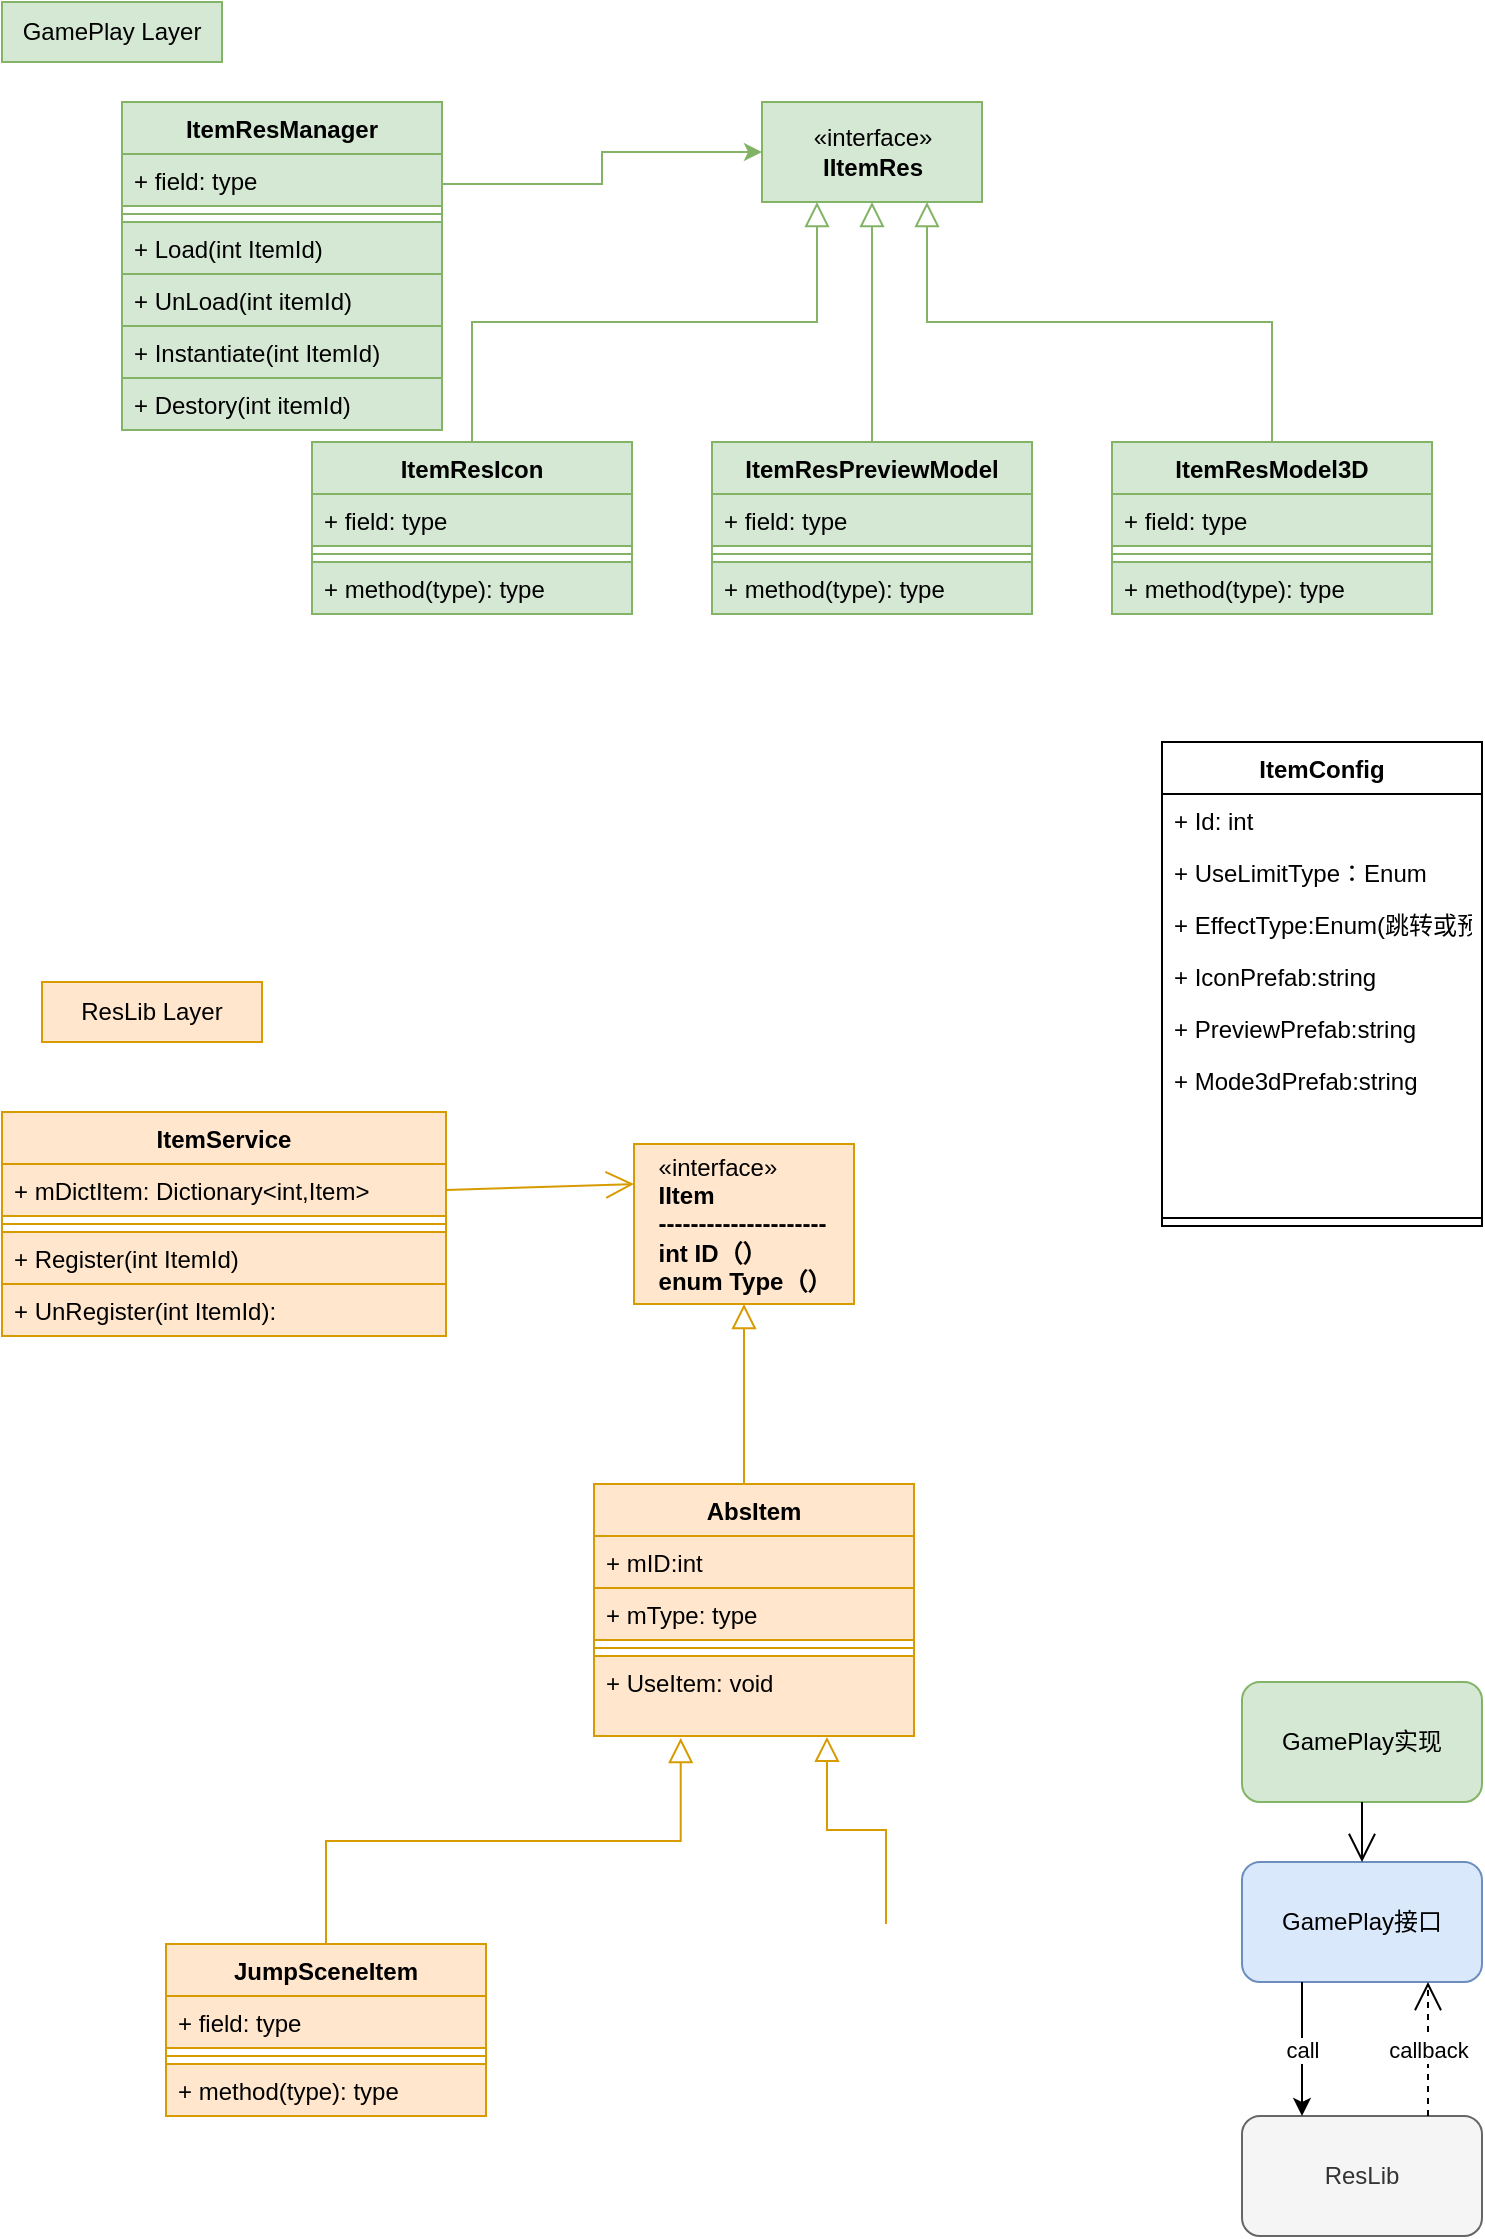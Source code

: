 <mxfile version="20.4.1" type="github">
  <diagram id="C5RBs43oDa-KdzZeNtuy" name="Page-1">
    <mxGraphModel dx="1414" dy="718" grid="1" gridSize="10" guides="1" tooltips="1" connect="1" arrows="1" fold="1" page="1" pageScale="1" pageWidth="827" pageHeight="1169" math="0" shadow="0">
      <root>
        <mxCell id="WIyWlLk6GJQsqaUBKTNV-0" />
        <mxCell id="WIyWlLk6GJQsqaUBKTNV-1" parent="WIyWlLk6GJQsqaUBKTNV-0" />
        <mxCell id="Y4pamUnvSkNG5i5OnJBw-0" value="&lt;div style=&quot;text-align: left;&quot;&gt;&lt;span style=&quot;background-color: initial;&quot;&gt;«interface»&lt;/span&gt;&lt;/div&gt;&lt;b&gt;&lt;div style=&quot;text-align: left;&quot;&gt;&lt;b style=&quot;background-color: initial;&quot;&gt;IItem&lt;/b&gt;&lt;/div&gt;&lt;div style=&quot;text-align: left;&quot;&gt;&lt;b style=&quot;background-color: initial;&quot;&gt;---------------------&lt;/b&gt;&lt;/div&gt;&lt;div style=&quot;text-align: left;&quot;&gt;&lt;b style=&quot;background-color: initial;&quot;&gt;int ID（）&lt;/b&gt;&lt;/div&gt;&lt;div style=&quot;text-align: left;&quot;&gt;&lt;b style=&quot;background-color: initial;&quot;&gt;enum Type（）&lt;/b&gt;&lt;/div&gt;&lt;/b&gt;" style="html=1;fillColor=#ffe6cc;strokeColor=#d79b00;" vertex="1" parent="WIyWlLk6GJQsqaUBKTNV-1">
          <mxGeometry x="336" y="601" width="110" height="80" as="geometry" />
        </mxCell>
        <mxCell id="Y4pamUnvSkNG5i5OnJBw-5" value="AbsItem" style="swimlane;fontStyle=1;align=center;verticalAlign=top;childLayout=stackLayout;horizontal=1;startSize=26;horizontalStack=0;resizeParent=1;resizeParentMax=0;resizeLast=0;collapsible=1;marginBottom=0;fillColor=#ffe6cc;strokeColor=#d79b00;" vertex="1" parent="WIyWlLk6GJQsqaUBKTNV-1">
          <mxGeometry x="316" y="771" width="160" height="126" as="geometry" />
        </mxCell>
        <mxCell id="Y4pamUnvSkNG5i5OnJBw-11" value="+ mID:int" style="text;strokeColor=#d79b00;fillColor=#ffe6cc;align=left;verticalAlign=top;spacingLeft=4;spacingRight=4;overflow=hidden;rotatable=0;points=[[0,0.5],[1,0.5]];portConstraint=eastwest;" vertex="1" parent="Y4pamUnvSkNG5i5OnJBw-5">
          <mxGeometry y="26" width="160" height="26" as="geometry" />
        </mxCell>
        <mxCell id="Y4pamUnvSkNG5i5OnJBw-6" value="+ mType: type&#xa;&#xa;&#xa;&#xa;&#xa;&#xa;&#xa;&#xa;" style="text;strokeColor=#d79b00;fillColor=#ffe6cc;align=left;verticalAlign=top;spacingLeft=4;spacingRight=4;overflow=hidden;rotatable=0;points=[[0,0.5],[1,0.5]];portConstraint=eastwest;" vertex="1" parent="Y4pamUnvSkNG5i5OnJBw-5">
          <mxGeometry y="52" width="160" height="26" as="geometry" />
        </mxCell>
        <mxCell id="Y4pamUnvSkNG5i5OnJBw-7" value="" style="line;strokeWidth=1;fillColor=#ffe6cc;align=left;verticalAlign=middle;spacingTop=-1;spacingLeft=3;spacingRight=3;rotatable=0;labelPosition=right;points=[];portConstraint=eastwest;strokeColor=#d79b00;" vertex="1" parent="Y4pamUnvSkNG5i5OnJBw-5">
          <mxGeometry y="78" width="160" height="8" as="geometry" />
        </mxCell>
        <mxCell id="Y4pamUnvSkNG5i5OnJBw-8" value="+ UseItem: void" style="text;strokeColor=#d79b00;fillColor=#ffe6cc;align=left;verticalAlign=top;spacingLeft=4;spacingRight=4;overflow=hidden;rotatable=0;points=[[0,0.5],[1,0.5]];portConstraint=eastwest;" vertex="1" parent="Y4pamUnvSkNG5i5OnJBw-5">
          <mxGeometry y="86" width="160" height="40" as="geometry" />
        </mxCell>
        <mxCell id="Y4pamUnvSkNG5i5OnJBw-9" value="" style="endArrow=block;endSize=10;endFill=0;shadow=0;strokeWidth=1;rounded=0;edgeStyle=elbowEdgeStyle;elbow=vertical;entryX=0.5;entryY=1;entryDx=0;entryDy=0;fillColor=#ffe6cc;strokeColor=#d79b00;" edge="1" parent="WIyWlLk6GJQsqaUBKTNV-1" target="Y4pamUnvSkNG5i5OnJBw-0">
          <mxGeometry width="160" relative="1" as="geometry">
            <mxPoint x="391" y="771" as="sourcePoint" />
            <mxPoint x="536" y="1209" as="targetPoint" />
          </mxGeometry>
        </mxCell>
        <mxCell id="Y4pamUnvSkNG5i5OnJBw-12" value="ItemService" style="swimlane;fontStyle=1;align=center;verticalAlign=top;childLayout=stackLayout;horizontal=1;startSize=26;horizontalStack=0;resizeParent=1;resizeParentMax=0;resizeLast=0;collapsible=1;marginBottom=0;fillColor=#ffe6cc;strokeColor=#d79b00;" vertex="1" parent="WIyWlLk6GJQsqaUBKTNV-1">
          <mxGeometry x="20" y="585" width="222" height="112" as="geometry" />
        </mxCell>
        <mxCell id="Y4pamUnvSkNG5i5OnJBw-13" value="+ mDictItem: Dictionary&lt;int,Item&gt;" style="text;strokeColor=#d79b00;fillColor=#ffe6cc;align=left;verticalAlign=top;spacingLeft=4;spacingRight=4;overflow=hidden;rotatable=0;points=[[0,0.5],[1,0.5]];portConstraint=eastwest;" vertex="1" parent="Y4pamUnvSkNG5i5OnJBw-12">
          <mxGeometry y="26" width="222" height="26" as="geometry" />
        </mxCell>
        <mxCell id="Y4pamUnvSkNG5i5OnJBw-14" value="" style="line;strokeWidth=1;fillColor=#ffe6cc;align=left;verticalAlign=middle;spacingTop=-1;spacingLeft=3;spacingRight=3;rotatable=0;labelPosition=right;points=[];portConstraint=eastwest;strokeColor=#d79b00;" vertex="1" parent="Y4pamUnvSkNG5i5OnJBw-12">
          <mxGeometry y="52" width="222" height="8" as="geometry" />
        </mxCell>
        <mxCell id="Y4pamUnvSkNG5i5OnJBw-16" value="+ Register(int ItemId)" style="text;strokeColor=#d79b00;fillColor=#ffe6cc;align=left;verticalAlign=top;spacingLeft=4;spacingRight=4;overflow=hidden;rotatable=0;points=[[0,0.5],[1,0.5]];portConstraint=eastwest;" vertex="1" parent="Y4pamUnvSkNG5i5OnJBw-12">
          <mxGeometry y="60" width="222" height="26" as="geometry" />
        </mxCell>
        <mxCell id="Y4pamUnvSkNG5i5OnJBw-15" value="+ UnRegister(int ItemId):" style="text;strokeColor=#d79b00;fillColor=#ffe6cc;align=left;verticalAlign=top;spacingLeft=4;spacingRight=4;overflow=hidden;rotatable=0;points=[[0,0.5],[1,0.5]];portConstraint=eastwest;" vertex="1" parent="Y4pamUnvSkNG5i5OnJBw-12">
          <mxGeometry y="86" width="222" height="26" as="geometry" />
        </mxCell>
        <mxCell id="Y4pamUnvSkNG5i5OnJBw-18" value="" style="endArrow=open;endFill=1;endSize=12;html=1;rounded=0;exitX=1;exitY=0.5;exitDx=0;exitDy=0;entryX=0;entryY=0.25;entryDx=0;entryDy=0;fillColor=#ffe6cc;strokeColor=#d79b00;" edge="1" parent="WIyWlLk6GJQsqaUBKTNV-1" source="Y4pamUnvSkNG5i5OnJBw-13" target="Y4pamUnvSkNG5i5OnJBw-0">
          <mxGeometry width="160" relative="1" as="geometry">
            <mxPoint x="52" y="841" as="sourcePoint" />
            <mxPoint x="212" y="841" as="targetPoint" />
          </mxGeometry>
        </mxCell>
        <mxCell id="Y4pamUnvSkNG5i5OnJBw-19" value="JumpSceneItem" style="swimlane;fontStyle=1;align=center;verticalAlign=top;childLayout=stackLayout;horizontal=1;startSize=26;horizontalStack=0;resizeParent=1;resizeParentMax=0;resizeLast=0;collapsible=1;marginBottom=0;fillColor=#ffe6cc;strokeColor=#d79b00;" vertex="1" parent="WIyWlLk6GJQsqaUBKTNV-1">
          <mxGeometry x="102" y="1001" width="160" height="86" as="geometry" />
        </mxCell>
        <mxCell id="Y4pamUnvSkNG5i5OnJBw-20" value="+ field: type" style="text;strokeColor=#d79b00;fillColor=#ffe6cc;align=left;verticalAlign=top;spacingLeft=4;spacingRight=4;overflow=hidden;rotatable=0;points=[[0,0.5],[1,0.5]];portConstraint=eastwest;" vertex="1" parent="Y4pamUnvSkNG5i5OnJBw-19">
          <mxGeometry y="26" width="160" height="26" as="geometry" />
        </mxCell>
        <mxCell id="Y4pamUnvSkNG5i5OnJBw-21" value="" style="line;strokeWidth=1;fillColor=#ffe6cc;align=left;verticalAlign=middle;spacingTop=-1;spacingLeft=3;spacingRight=3;rotatable=0;labelPosition=right;points=[];portConstraint=eastwest;strokeColor=#d79b00;" vertex="1" parent="Y4pamUnvSkNG5i5OnJBw-19">
          <mxGeometry y="52" width="160" height="8" as="geometry" />
        </mxCell>
        <mxCell id="Y4pamUnvSkNG5i5OnJBw-22" value="+ method(type): type" style="text;strokeColor=#d79b00;fillColor=#ffe6cc;align=left;verticalAlign=top;spacingLeft=4;spacingRight=4;overflow=hidden;rotatable=0;points=[[0,0.5],[1,0.5]];portConstraint=eastwest;" vertex="1" parent="Y4pamUnvSkNG5i5OnJBw-19">
          <mxGeometry y="60" width="160" height="26" as="geometry" />
        </mxCell>
        <mxCell id="Y4pamUnvSkNG5i5OnJBw-27" value="" style="endArrow=block;endSize=10;endFill=0;shadow=0;strokeWidth=1;rounded=0;edgeStyle=elbowEdgeStyle;elbow=vertical;exitX=0.5;exitY=0;exitDx=0;exitDy=0;entryX=0.271;entryY=1.025;entryDx=0;entryDy=0;entryPerimeter=0;fillColor=#ffe6cc;strokeColor=#d79b00;" edge="1" parent="WIyWlLk6GJQsqaUBKTNV-1" source="Y4pamUnvSkNG5i5OnJBw-19" target="Y4pamUnvSkNG5i5OnJBw-8">
          <mxGeometry width="160" relative="1" as="geometry">
            <mxPoint x="401" y="781" as="sourcePoint" />
            <mxPoint x="396" y="891" as="targetPoint" />
          </mxGeometry>
        </mxCell>
        <mxCell id="Y4pamUnvSkNG5i5OnJBw-28" value="" style="endArrow=block;endSize=10;endFill=0;shadow=0;strokeWidth=1;rounded=0;edgeStyle=elbowEdgeStyle;elbow=vertical;entryX=0.728;entryY=1.011;entryDx=0;entryDy=0;entryPerimeter=0;fillColor=#ffe6cc;strokeColor=#d79b00;" edge="1" parent="WIyWlLk6GJQsqaUBKTNV-1" target="Y4pamUnvSkNG5i5OnJBw-8">
          <mxGeometry width="160" relative="1" as="geometry">
            <mxPoint x="462" y="991" as="sourcePoint" />
            <mxPoint x="402" y="901" as="targetPoint" />
          </mxGeometry>
        </mxCell>
        <mxCell id="Y4pamUnvSkNG5i5OnJBw-49" style="edgeStyle=orthogonalEdgeStyle;rounded=0;orthogonalLoop=1;jettySize=auto;html=1;exitX=1;exitY=0.25;exitDx=0;exitDy=0;entryX=0;entryY=0.5;entryDx=0;entryDy=0;fillColor=#d5e8d4;strokeColor=#82b366;" edge="1" parent="WIyWlLk6GJQsqaUBKTNV-1" source="Y4pamUnvSkNG5i5OnJBw-29" target="Y4pamUnvSkNG5i5OnJBw-33">
          <mxGeometry relative="1" as="geometry" />
        </mxCell>
        <mxCell id="Y4pamUnvSkNG5i5OnJBw-29" value="ItemResManager" style="swimlane;fontStyle=1;align=center;verticalAlign=top;childLayout=stackLayout;horizontal=1;startSize=26;horizontalStack=0;resizeParent=1;resizeParentMax=0;resizeLast=0;collapsible=1;marginBottom=0;fillColor=#d5e8d4;strokeColor=#82b366;" vertex="1" parent="WIyWlLk6GJQsqaUBKTNV-1">
          <mxGeometry x="80" y="80" width="160" height="164" as="geometry" />
        </mxCell>
        <mxCell id="Y4pamUnvSkNG5i5OnJBw-30" value="+ field: type" style="text;strokeColor=#82b366;fillColor=#d5e8d4;align=left;verticalAlign=top;spacingLeft=4;spacingRight=4;overflow=hidden;rotatable=0;points=[[0,0.5],[1,0.5]];portConstraint=eastwest;" vertex="1" parent="Y4pamUnvSkNG5i5OnJBw-29">
          <mxGeometry y="26" width="160" height="26" as="geometry" />
        </mxCell>
        <mxCell id="Y4pamUnvSkNG5i5OnJBw-31" value="" style="line;strokeWidth=1;fillColor=#d5e8d4;align=left;verticalAlign=middle;spacingTop=-1;spacingLeft=3;spacingRight=3;rotatable=0;labelPosition=right;points=[];portConstraint=eastwest;strokeColor=#82b366;" vertex="1" parent="Y4pamUnvSkNG5i5OnJBw-29">
          <mxGeometry y="52" width="160" height="8" as="geometry" />
        </mxCell>
        <mxCell id="Y4pamUnvSkNG5i5OnJBw-50" value="+ Load(int ItemId)" style="text;strokeColor=#82b366;fillColor=#d5e8d4;align=left;verticalAlign=top;spacingLeft=4;spacingRight=4;overflow=hidden;rotatable=0;points=[[0,0.5],[1,0.5]];portConstraint=eastwest;" vertex="1" parent="Y4pamUnvSkNG5i5OnJBw-29">
          <mxGeometry y="60" width="160" height="26" as="geometry" />
        </mxCell>
        <mxCell id="Y4pamUnvSkNG5i5OnJBw-32" value="+ UnLoad(int itemId)" style="text;strokeColor=#82b366;fillColor=#d5e8d4;align=left;verticalAlign=top;spacingLeft=4;spacingRight=4;overflow=hidden;rotatable=0;points=[[0,0.5],[1,0.5]];portConstraint=eastwest;" vertex="1" parent="Y4pamUnvSkNG5i5OnJBw-29">
          <mxGeometry y="86" width="160" height="26" as="geometry" />
        </mxCell>
        <mxCell id="Y4pamUnvSkNG5i5OnJBw-52" value="+ Instantiate(int ItemId)" style="text;strokeColor=#82b366;fillColor=#d5e8d4;align=left;verticalAlign=top;spacingLeft=4;spacingRight=4;overflow=hidden;rotatable=0;points=[[0,0.5],[1,0.5]];portConstraint=eastwest;" vertex="1" parent="Y4pamUnvSkNG5i5OnJBw-29">
          <mxGeometry y="112" width="160" height="26" as="geometry" />
        </mxCell>
        <mxCell id="Y4pamUnvSkNG5i5OnJBw-51" value="+ Destory(int itemId)" style="text;strokeColor=#82b366;fillColor=#d5e8d4;align=left;verticalAlign=top;spacingLeft=4;spacingRight=4;overflow=hidden;rotatable=0;points=[[0,0.5],[1,0.5]];portConstraint=eastwest;" vertex="1" parent="Y4pamUnvSkNG5i5OnJBw-29">
          <mxGeometry y="138" width="160" height="26" as="geometry" />
        </mxCell>
        <mxCell id="Y4pamUnvSkNG5i5OnJBw-33" value="«interface»&lt;br&gt;&lt;b&gt;IItemRes&lt;/b&gt;" style="html=1;fillColor=#d5e8d4;strokeColor=#82b366;" vertex="1" parent="WIyWlLk6GJQsqaUBKTNV-1">
          <mxGeometry x="400" y="80" width="110" height="50" as="geometry" />
        </mxCell>
        <mxCell id="Y4pamUnvSkNG5i5OnJBw-34" value="ItemResIcon" style="swimlane;fontStyle=1;align=center;verticalAlign=top;childLayout=stackLayout;horizontal=1;startSize=26;horizontalStack=0;resizeParent=1;resizeParentMax=0;resizeLast=0;collapsible=1;marginBottom=0;fillColor=#d5e8d4;strokeColor=#82b366;" vertex="1" parent="WIyWlLk6GJQsqaUBKTNV-1">
          <mxGeometry x="175" y="250" width="160" height="86" as="geometry" />
        </mxCell>
        <mxCell id="Y4pamUnvSkNG5i5OnJBw-35" value="+ field: type" style="text;strokeColor=#82b366;fillColor=#d5e8d4;align=left;verticalAlign=top;spacingLeft=4;spacingRight=4;overflow=hidden;rotatable=0;points=[[0,0.5],[1,0.5]];portConstraint=eastwest;" vertex="1" parent="Y4pamUnvSkNG5i5OnJBw-34">
          <mxGeometry y="26" width="160" height="26" as="geometry" />
        </mxCell>
        <mxCell id="Y4pamUnvSkNG5i5OnJBw-36" value="" style="line;strokeWidth=1;fillColor=#d5e8d4;align=left;verticalAlign=middle;spacingTop=-1;spacingLeft=3;spacingRight=3;rotatable=0;labelPosition=right;points=[];portConstraint=eastwest;strokeColor=#82b366;" vertex="1" parent="Y4pamUnvSkNG5i5OnJBw-34">
          <mxGeometry y="52" width="160" height="8" as="geometry" />
        </mxCell>
        <mxCell id="Y4pamUnvSkNG5i5OnJBw-37" value="+ method(type): type" style="text;strokeColor=#82b366;fillColor=#d5e8d4;align=left;verticalAlign=top;spacingLeft=4;spacingRight=4;overflow=hidden;rotatable=0;points=[[0,0.5],[1,0.5]];portConstraint=eastwest;" vertex="1" parent="Y4pamUnvSkNG5i5OnJBw-34">
          <mxGeometry y="60" width="160" height="26" as="geometry" />
        </mxCell>
        <mxCell id="Y4pamUnvSkNG5i5OnJBw-38" value="ItemResPreviewModel" style="swimlane;fontStyle=1;align=center;verticalAlign=top;childLayout=stackLayout;horizontal=1;startSize=26;horizontalStack=0;resizeParent=1;resizeParentMax=0;resizeLast=0;collapsible=1;marginBottom=0;fillColor=#d5e8d4;strokeColor=#82b366;" vertex="1" parent="WIyWlLk6GJQsqaUBKTNV-1">
          <mxGeometry x="375" y="250" width="160" height="86" as="geometry" />
        </mxCell>
        <mxCell id="Y4pamUnvSkNG5i5OnJBw-39" value="+ field: type" style="text;strokeColor=#82b366;fillColor=#d5e8d4;align=left;verticalAlign=top;spacingLeft=4;spacingRight=4;overflow=hidden;rotatable=0;points=[[0,0.5],[1,0.5]];portConstraint=eastwest;" vertex="1" parent="Y4pamUnvSkNG5i5OnJBw-38">
          <mxGeometry y="26" width="160" height="26" as="geometry" />
        </mxCell>
        <mxCell id="Y4pamUnvSkNG5i5OnJBw-40" value="" style="line;strokeWidth=1;fillColor=#d5e8d4;align=left;verticalAlign=middle;spacingTop=-1;spacingLeft=3;spacingRight=3;rotatable=0;labelPosition=right;points=[];portConstraint=eastwest;strokeColor=#82b366;" vertex="1" parent="Y4pamUnvSkNG5i5OnJBw-38">
          <mxGeometry y="52" width="160" height="8" as="geometry" />
        </mxCell>
        <mxCell id="Y4pamUnvSkNG5i5OnJBw-41" value="+ method(type): type" style="text;strokeColor=#82b366;fillColor=#d5e8d4;align=left;verticalAlign=top;spacingLeft=4;spacingRight=4;overflow=hidden;rotatable=0;points=[[0,0.5],[1,0.5]];portConstraint=eastwest;" vertex="1" parent="Y4pamUnvSkNG5i5OnJBw-38">
          <mxGeometry y="60" width="160" height="26" as="geometry" />
        </mxCell>
        <mxCell id="Y4pamUnvSkNG5i5OnJBw-42" value="ItemResModel3D" style="swimlane;fontStyle=1;align=center;verticalAlign=top;childLayout=stackLayout;horizontal=1;startSize=26;horizontalStack=0;resizeParent=1;resizeParentMax=0;resizeLast=0;collapsible=1;marginBottom=0;fillColor=#d5e8d4;strokeColor=#82b366;" vertex="1" parent="WIyWlLk6GJQsqaUBKTNV-1">
          <mxGeometry x="575" y="250" width="160" height="86" as="geometry" />
        </mxCell>
        <mxCell id="Y4pamUnvSkNG5i5OnJBw-43" value="+ field: type" style="text;strokeColor=#82b366;fillColor=#d5e8d4;align=left;verticalAlign=top;spacingLeft=4;spacingRight=4;overflow=hidden;rotatable=0;points=[[0,0.5],[1,0.5]];portConstraint=eastwest;" vertex="1" parent="Y4pamUnvSkNG5i5OnJBw-42">
          <mxGeometry y="26" width="160" height="26" as="geometry" />
        </mxCell>
        <mxCell id="Y4pamUnvSkNG5i5OnJBw-44" value="" style="line;strokeWidth=1;fillColor=#d5e8d4;align=left;verticalAlign=middle;spacingTop=-1;spacingLeft=3;spacingRight=3;rotatable=0;labelPosition=right;points=[];portConstraint=eastwest;strokeColor=#82b366;" vertex="1" parent="Y4pamUnvSkNG5i5OnJBw-42">
          <mxGeometry y="52" width="160" height="8" as="geometry" />
        </mxCell>
        <mxCell id="Y4pamUnvSkNG5i5OnJBw-45" value="+ method(type): type" style="text;strokeColor=#82b366;fillColor=#d5e8d4;align=left;verticalAlign=top;spacingLeft=4;spacingRight=4;overflow=hidden;rotatable=0;points=[[0,0.5],[1,0.5]];portConstraint=eastwest;" vertex="1" parent="Y4pamUnvSkNG5i5OnJBw-42">
          <mxGeometry y="60" width="160" height="26" as="geometry" />
        </mxCell>
        <mxCell id="Y4pamUnvSkNG5i5OnJBw-46" value="" style="endArrow=block;endSize=10;endFill=0;shadow=0;strokeWidth=1;rounded=0;edgeStyle=elbowEdgeStyle;elbow=vertical;entryX=0.25;entryY=1;entryDx=0;entryDy=0;exitX=0.5;exitY=0;exitDx=0;exitDy=0;fillColor=#d5e8d4;strokeColor=#82b366;" edge="1" parent="WIyWlLk6GJQsqaUBKTNV-1" source="Y4pamUnvSkNG5i5OnJBw-34" target="Y4pamUnvSkNG5i5OnJBw-33">
          <mxGeometry width="160" relative="1" as="geometry">
            <mxPoint x="419" y="-420" as="sourcePoint" />
            <mxPoint x="419" y="-510" as="targetPoint" />
          </mxGeometry>
        </mxCell>
        <mxCell id="Y4pamUnvSkNG5i5OnJBw-47" value="" style="endArrow=block;endSize=10;endFill=0;shadow=0;strokeWidth=1;rounded=0;edgeStyle=elbowEdgeStyle;elbow=vertical;entryX=0.5;entryY=1;entryDx=0;entryDy=0;exitX=0.5;exitY=0;exitDx=0;exitDy=0;fillColor=#d5e8d4;strokeColor=#82b366;" edge="1" parent="WIyWlLk6GJQsqaUBKTNV-1" source="Y4pamUnvSkNG5i5OnJBw-38" target="Y4pamUnvSkNG5i5OnJBw-33">
          <mxGeometry width="160" relative="1" as="geometry">
            <mxPoint x="265" y="260" as="sourcePoint" />
            <mxPoint x="465" y="140" as="targetPoint" />
          </mxGeometry>
        </mxCell>
        <mxCell id="Y4pamUnvSkNG5i5OnJBw-48" value="" style="endArrow=block;endSize=10;endFill=0;shadow=0;strokeWidth=1;rounded=0;edgeStyle=elbowEdgeStyle;elbow=vertical;entryX=0.75;entryY=1;entryDx=0;entryDy=0;exitX=0.5;exitY=0;exitDx=0;exitDy=0;fillColor=#d5e8d4;strokeColor=#82b366;" edge="1" parent="WIyWlLk6GJQsqaUBKTNV-1" source="Y4pamUnvSkNG5i5OnJBw-42" target="Y4pamUnvSkNG5i5OnJBw-33">
          <mxGeometry width="160" relative="1" as="geometry">
            <mxPoint x="465" y="260" as="sourcePoint" />
            <mxPoint x="465" y="140" as="targetPoint" />
          </mxGeometry>
        </mxCell>
        <mxCell id="Y4pamUnvSkNG5i5OnJBw-53" value="ItemConfig&#xa;" style="swimlane;fontStyle=1;align=center;verticalAlign=top;childLayout=stackLayout;horizontal=1;startSize=26;horizontalStack=0;resizeParent=1;resizeParentMax=0;resizeLast=0;collapsible=1;marginBottom=0;" vertex="1" parent="WIyWlLk6GJQsqaUBKTNV-1">
          <mxGeometry x="600" y="400" width="160" height="242" as="geometry" />
        </mxCell>
        <mxCell id="Y4pamUnvSkNG5i5OnJBw-54" value="+ Id: int    &#xa;&#xa;" style="text;strokeColor=none;fillColor=none;align=left;verticalAlign=top;spacingLeft=4;spacingRight=4;overflow=hidden;rotatable=0;points=[[0,0.5],[1,0.5]];portConstraint=eastwest;" vertex="1" parent="Y4pamUnvSkNG5i5OnJBw-53">
          <mxGeometry y="26" width="160" height="26" as="geometry" />
        </mxCell>
        <mxCell id="Y4pamUnvSkNG5i5OnJBw-67" value="+ UseLimitType：Enum" style="text;strokeColor=none;fillColor=none;align=left;verticalAlign=top;spacingLeft=4;spacingRight=4;overflow=hidden;rotatable=0;points=[[0,0.5],[1,0.5]];portConstraint=eastwest;" vertex="1" parent="Y4pamUnvSkNG5i5OnJBw-53">
          <mxGeometry y="52" width="160" height="26" as="geometry" />
        </mxCell>
        <mxCell id="Y4pamUnvSkNG5i5OnJBw-68" value="+ EffectType:Enum(跳转或预览)" style="text;strokeColor=none;fillColor=none;align=left;verticalAlign=top;spacingLeft=4;spacingRight=4;overflow=hidden;rotatable=0;points=[[0,0.5],[1,0.5]];portConstraint=eastwest;" vertex="1" parent="Y4pamUnvSkNG5i5OnJBw-53">
          <mxGeometry y="78" width="160" height="26" as="geometry" />
        </mxCell>
        <mxCell id="Y4pamUnvSkNG5i5OnJBw-66" value="+ IconPrefab:string" style="text;strokeColor=none;fillColor=none;align=left;verticalAlign=top;spacingLeft=4;spacingRight=4;overflow=hidden;rotatable=0;points=[[0,0.5],[1,0.5]];portConstraint=eastwest;" vertex="1" parent="Y4pamUnvSkNG5i5OnJBw-53">
          <mxGeometry y="104" width="160" height="26" as="geometry" />
        </mxCell>
        <mxCell id="Y4pamUnvSkNG5i5OnJBw-65" value="+ PreviewPrefab:string&#xa;" style="text;strokeColor=none;fillColor=none;align=left;verticalAlign=top;spacingLeft=4;spacingRight=4;overflow=hidden;rotatable=0;points=[[0,0.5],[1,0.5]];portConstraint=eastwest;" vertex="1" parent="Y4pamUnvSkNG5i5OnJBw-53">
          <mxGeometry y="130" width="160" height="26" as="geometry" />
        </mxCell>
        <mxCell id="Y4pamUnvSkNG5i5OnJBw-64" value="+ Mode3dPrefab:string" style="text;strokeColor=none;fillColor=none;align=left;verticalAlign=top;spacingLeft=4;spacingRight=4;overflow=hidden;rotatable=0;points=[[0,0.5],[1,0.5]];portConstraint=eastwest;" vertex="1" parent="Y4pamUnvSkNG5i5OnJBw-53">
          <mxGeometry y="156" width="160" height="26" as="geometry" />
        </mxCell>
        <mxCell id="Y4pamUnvSkNG5i5OnJBw-63" style="text;strokeColor=none;fillColor=none;align=left;verticalAlign=top;spacingLeft=4;spacingRight=4;overflow=hidden;rotatable=0;points=[[0,0.5],[1,0.5]];portConstraint=eastwest;" vertex="1" parent="Y4pamUnvSkNG5i5OnJBw-53">
          <mxGeometry y="182" width="160" height="26" as="geometry" />
        </mxCell>
        <mxCell id="Y4pamUnvSkNG5i5OnJBw-62" style="text;strokeColor=none;fillColor=none;align=left;verticalAlign=top;spacingLeft=4;spacingRight=4;overflow=hidden;rotatable=0;points=[[0,0.5],[1,0.5]];portConstraint=eastwest;" vertex="1" parent="Y4pamUnvSkNG5i5OnJBw-53">
          <mxGeometry y="208" width="160" height="26" as="geometry" />
        </mxCell>
        <mxCell id="Y4pamUnvSkNG5i5OnJBw-55" value="" style="line;strokeWidth=1;fillColor=none;align=left;verticalAlign=middle;spacingTop=-1;spacingLeft=3;spacingRight=3;rotatable=0;labelPosition=right;points=[];portConstraint=eastwest;strokeColor=inherit;" vertex="1" parent="Y4pamUnvSkNG5i5OnJBw-53">
          <mxGeometry y="234" width="160" height="8" as="geometry" />
        </mxCell>
        <mxCell id="Y4pamUnvSkNG5i5OnJBw-69" value="GamePlay Layer" style="text;html=1;strokeColor=#82b366;fillColor=#d5e8d4;align=center;verticalAlign=middle;whiteSpace=wrap;rounded=0;" vertex="1" parent="WIyWlLk6GJQsqaUBKTNV-1">
          <mxGeometry x="20" y="30" width="110" height="30" as="geometry" />
        </mxCell>
        <mxCell id="Y4pamUnvSkNG5i5OnJBw-70" value="ResLib Layer" style="text;html=1;strokeColor=#d79b00;fillColor=#ffe6cc;align=center;verticalAlign=middle;whiteSpace=wrap;rounded=0;" vertex="1" parent="WIyWlLk6GJQsqaUBKTNV-1">
          <mxGeometry x="40" y="520" width="110" height="30" as="geometry" />
        </mxCell>
        <mxCell id="Y4pamUnvSkNG5i5OnJBw-71" value="GamePlay实现" style="rounded=1;whiteSpace=wrap;html=1;fillColor=#d5e8d4;strokeColor=#82b366;" vertex="1" parent="WIyWlLk6GJQsqaUBKTNV-1">
          <mxGeometry x="640" y="870" width="120" height="60" as="geometry" />
        </mxCell>
        <mxCell id="Y4pamUnvSkNG5i5OnJBw-72" value="GamePlay接口" style="rounded=1;whiteSpace=wrap;html=1;fillColor=#dae8fc;strokeColor=#6c8ebf;" vertex="1" parent="WIyWlLk6GJQsqaUBKTNV-1">
          <mxGeometry x="640" y="960" width="120" height="60" as="geometry" />
        </mxCell>
        <mxCell id="Y4pamUnvSkNG5i5OnJBw-73" value="ResLib" style="rounded=1;whiteSpace=wrap;html=1;fillColor=#f5f5f5;strokeColor=#666666;fontColor=#333333;" vertex="1" parent="WIyWlLk6GJQsqaUBKTNV-1">
          <mxGeometry x="640" y="1087" width="120" height="60" as="geometry" />
        </mxCell>
        <mxCell id="Y4pamUnvSkNG5i5OnJBw-76" value="callback" style="endArrow=open;endSize=12;dashed=1;html=1;rounded=0;exitX=0.75;exitY=0;exitDx=0;exitDy=0;entryX=0.75;entryY=1;entryDx=0;entryDy=0;" edge="1" parent="WIyWlLk6GJQsqaUBKTNV-1">
          <mxGeometry width="160" relative="1" as="geometry">
            <mxPoint x="733" y="1087" as="sourcePoint" />
            <mxPoint x="733" y="1020" as="targetPoint" />
          </mxGeometry>
        </mxCell>
        <mxCell id="Y4pamUnvSkNG5i5OnJBw-81" value="" style="endArrow=open;endFill=1;endSize=12;html=1;rounded=0;exitX=0.5;exitY=1;exitDx=0;exitDy=0;entryX=0.5;entryY=0;entryDx=0;entryDy=0;" edge="1" parent="WIyWlLk6GJQsqaUBKTNV-1" source="Y4pamUnvSkNG5i5OnJBw-71" target="Y4pamUnvSkNG5i5OnJBw-72">
          <mxGeometry width="160" relative="1" as="geometry">
            <mxPoint x="490" y="1010" as="sourcePoint" />
            <mxPoint x="650" y="1010" as="targetPoint" />
          </mxGeometry>
        </mxCell>
        <mxCell id="Y4pamUnvSkNG5i5OnJBw-82" value="call" style="endArrow=classic;html=1;rounded=0;entryX=0.25;entryY=0;entryDx=0;entryDy=0;exitX=0.25;exitY=1;exitDx=0;exitDy=0;" edge="1" parent="WIyWlLk6GJQsqaUBKTNV-1" source="Y4pamUnvSkNG5i5OnJBw-72" target="Y4pamUnvSkNG5i5OnJBw-73">
          <mxGeometry width="50" height="50" relative="1" as="geometry">
            <mxPoint x="550" y="1030" as="sourcePoint" />
            <mxPoint x="600" y="980" as="targetPoint" />
          </mxGeometry>
        </mxCell>
      </root>
    </mxGraphModel>
  </diagram>
</mxfile>
